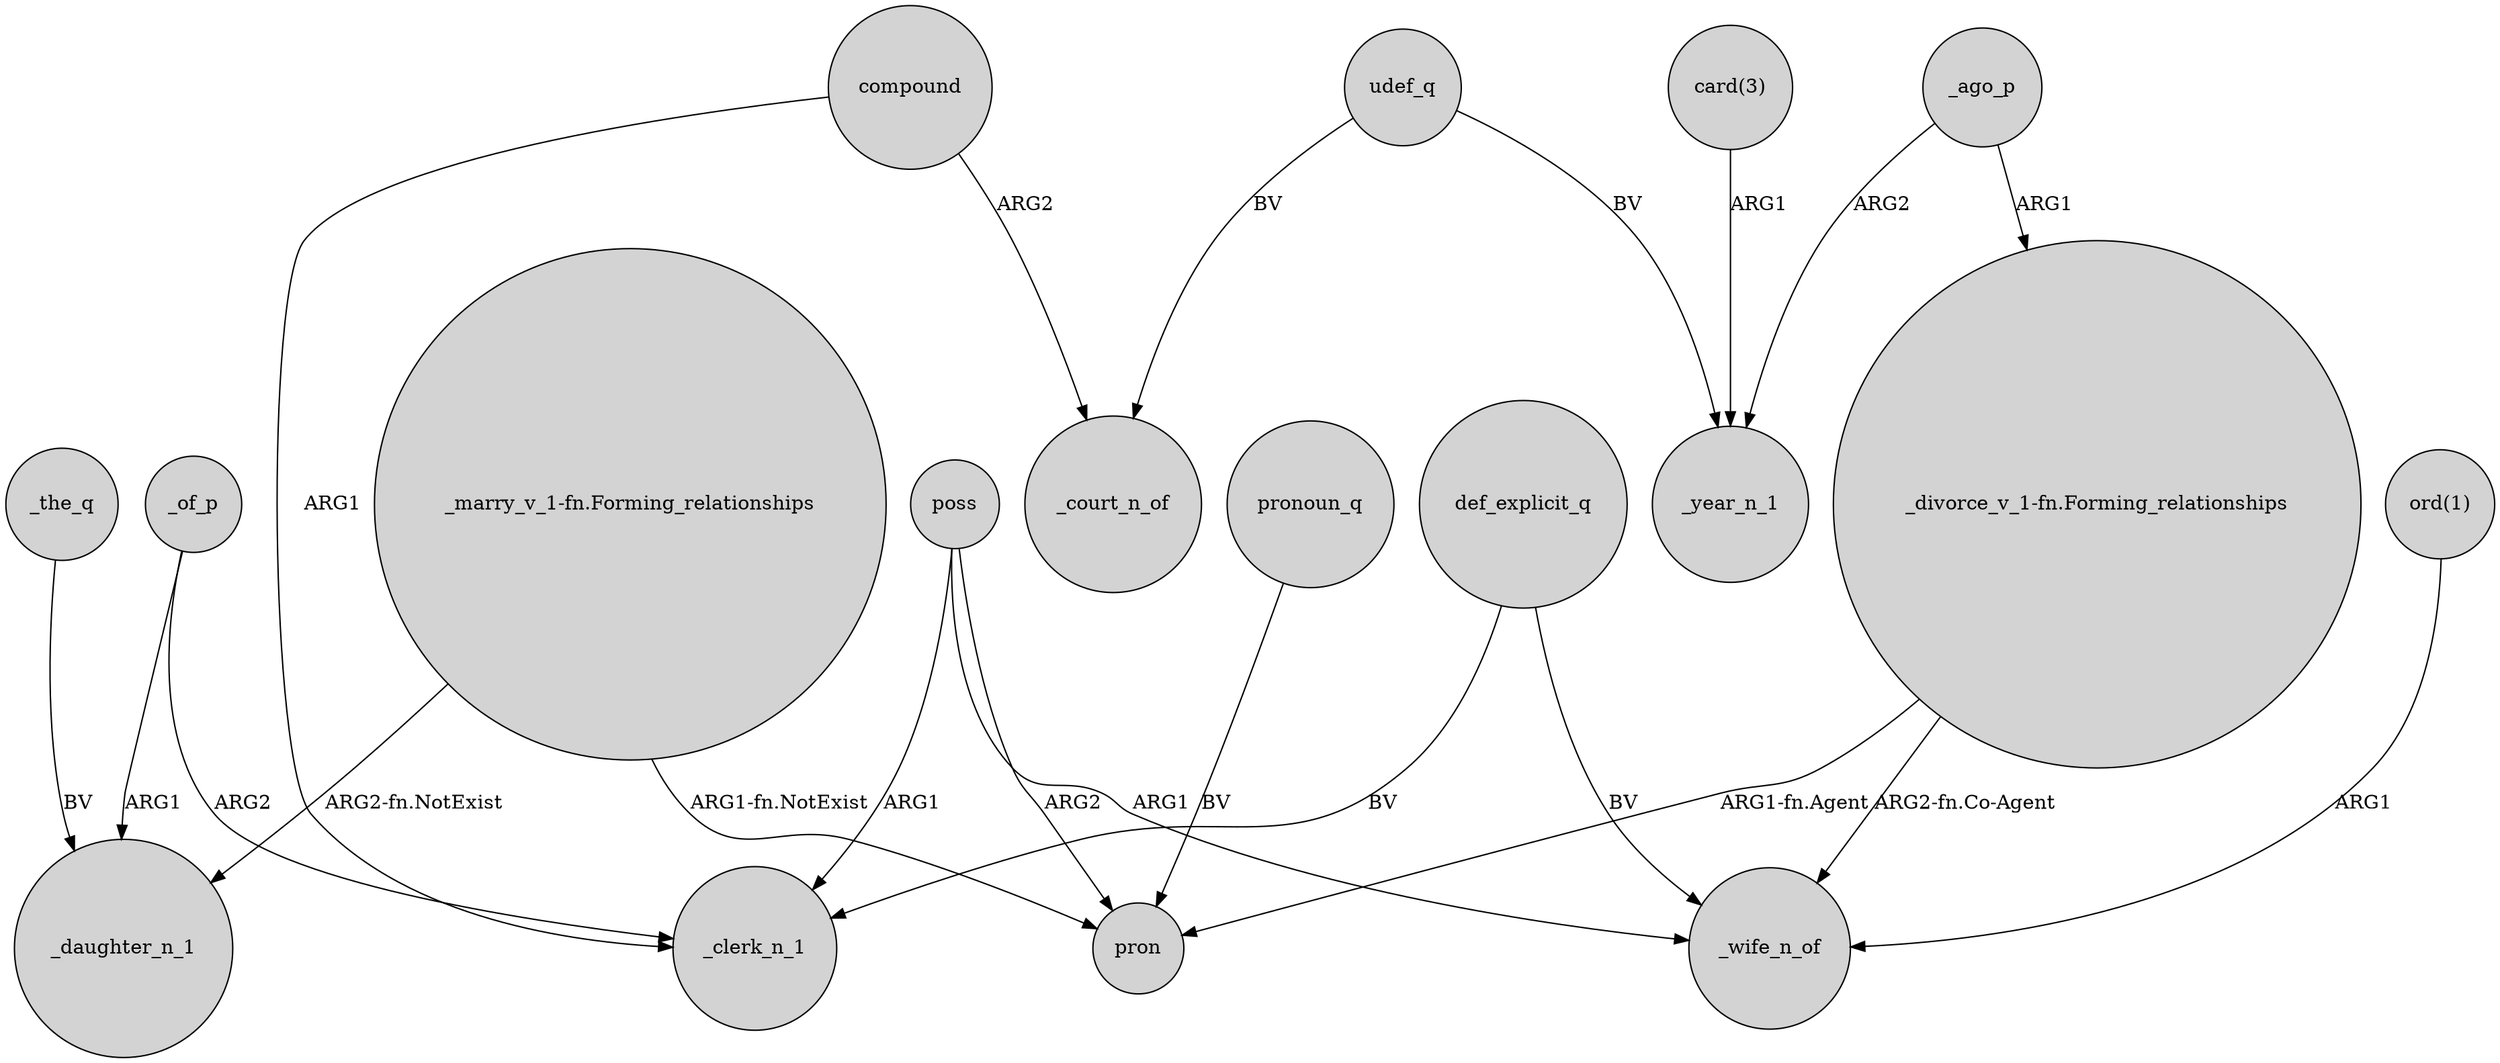 digraph {
	node [shape=circle style=filled]
	compound -> _clerk_n_1 [label=ARG1]
	"_marry_v_1-fn.Forming_relationships" -> _daughter_n_1 [label="ARG2-fn.NotExist"]
	poss -> pron [label=ARG2]
	def_explicit_q -> _wife_n_of [label=BV]
	udef_q -> _court_n_of [label=BV]
	_ago_p -> "_divorce_v_1-fn.Forming_relationships" [label=ARG1]
	"ord(1)" -> _wife_n_of [label=ARG1]
	poss -> _wife_n_of [label=ARG1]
	_of_p -> _daughter_n_1 [label=ARG1]
	pronoun_q -> pron [label=BV]
	_ago_p -> _year_n_1 [label=ARG2]
	"_divorce_v_1-fn.Forming_relationships" -> _wife_n_of [label="ARG2-fn.Co-Agent"]
	"_marry_v_1-fn.Forming_relationships" -> pron [label="ARG1-fn.NotExist"]
	_of_p -> _clerk_n_1 [label=ARG2]
	compound -> _court_n_of [label=ARG2]
	"card(3)" -> _year_n_1 [label=ARG1]
	"_divorce_v_1-fn.Forming_relationships" -> pron [label="ARG1-fn.Agent"]
	udef_q -> _year_n_1 [label=BV]
	_the_q -> _daughter_n_1 [label=BV]
	poss -> _clerk_n_1 [label=ARG1]
	def_explicit_q -> _clerk_n_1 [label=BV]
}

